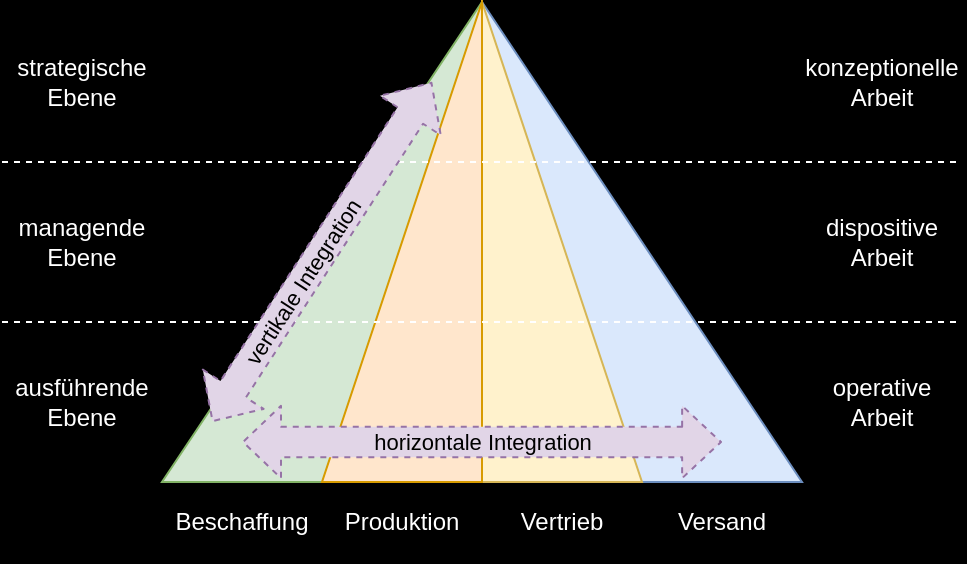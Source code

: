 <mxfile compressed="false" version="14.1.8" type="device">
  <diagram id="odD68Bg2jHf-iPMXn6Zt" name="Seite-1">
    <mxGraphModel dx="652" dy="414" grid="1" gridSize="10" guides="1" tooltips="1" connect="1" arrows="1" fold="1" page="1" pageScale="1" pageWidth="827" pageHeight="1169" background="#000000" math="0" shadow="0">
      <root>
        <mxCell id="0" />
        <mxCell id="1" parent="0" />
        <mxCell id="-JOJrbjge3SrcHK9dkau-4" value="" style="verticalLabelPosition=bottom;verticalAlign=top;html=1;shape=mxgraph.basic.orthogonal_triangle;fillColor=#dae8fc;strokeColor=#6c8ebf;" vertex="1" parent="1">
          <mxGeometry x="360" y="80" width="160" height="240" as="geometry" />
        </mxCell>
        <mxCell id="-JOJrbjge3SrcHK9dkau-6" value="" style="verticalLabelPosition=bottom;verticalAlign=top;html=1;shape=mxgraph.basic.orthogonal_triangle;flipH=1;fillColor=#d5e8d4;strokeColor=#82b366;" vertex="1" parent="1">
          <mxGeometry x="200" y="80" width="160" height="240" as="geometry" />
        </mxCell>
        <mxCell id="-JOJrbjge3SrcHK9dkau-3" value="" style="verticalLabelPosition=bottom;verticalAlign=top;html=1;shape=mxgraph.basic.orthogonal_triangle;fillColor=#fff2cc;strokeColor=#d6b656;" vertex="1" parent="1">
          <mxGeometry x="360" y="80" width="80" height="240" as="geometry" />
        </mxCell>
        <mxCell id="-JOJrbjge3SrcHK9dkau-5" value="" style="verticalLabelPosition=bottom;verticalAlign=top;html=1;shape=mxgraph.basic.orthogonal_triangle;flipH=1;fillColor=#ffe6cc;strokeColor=#d79b00;" vertex="1" parent="1">
          <mxGeometry x="280" y="80" width="80" height="240" as="geometry" />
        </mxCell>
        <mxCell id="-JOJrbjge3SrcHK9dkau-7" value="Beschaffung" style="text;html=1;strokeColor=none;fillColor=none;align=center;verticalAlign=middle;whiteSpace=wrap;rounded=0;fontColor=#FFFFFF;" vertex="1" parent="1">
          <mxGeometry x="200" y="320" width="80" height="40" as="geometry" />
        </mxCell>
        <mxCell id="-JOJrbjge3SrcHK9dkau-9" value="Produktion" style="text;html=1;strokeColor=none;fillColor=none;align=center;verticalAlign=middle;whiteSpace=wrap;rounded=0;fontColor=#FFFFFF;" vertex="1" parent="1">
          <mxGeometry x="280" y="320" width="80" height="40" as="geometry" />
        </mxCell>
        <mxCell id="-JOJrbjge3SrcHK9dkau-10" value="Vertrieb" style="text;html=1;strokeColor=none;fillColor=none;align=center;verticalAlign=middle;whiteSpace=wrap;rounded=0;fontColor=#FFFFFF;" vertex="1" parent="1">
          <mxGeometry x="360" y="320" width="80" height="40" as="geometry" />
        </mxCell>
        <mxCell id="-JOJrbjge3SrcHK9dkau-11" value="Versand" style="text;html=1;strokeColor=none;fillColor=none;align=center;verticalAlign=middle;whiteSpace=wrap;rounded=0;fontColor=#FFFFFF;" vertex="1" parent="1">
          <mxGeometry x="440" y="320" width="80" height="40" as="geometry" />
        </mxCell>
        <mxCell id="-JOJrbjge3SrcHK9dkau-14" value="" style="endArrow=none;dashed=1;html=1;strokeColor=#FFFFFF;" edge="1" parent="1">
          <mxGeometry width="50" height="50" relative="1" as="geometry">
            <mxPoint x="120" y="240" as="sourcePoint" />
            <mxPoint x="600" y="240" as="targetPoint" />
          </mxGeometry>
        </mxCell>
        <mxCell id="-JOJrbjge3SrcHK9dkau-15" value="" style="endArrow=none;dashed=1;html=1;strokeColor=#FFFFFF;" edge="1" parent="1">
          <mxGeometry width="50" height="50" relative="1" as="geometry">
            <mxPoint x="120" y="160" as="sourcePoint" />
            <mxPoint x="600" y="160" as="targetPoint" />
          </mxGeometry>
        </mxCell>
        <mxCell id="-JOJrbjge3SrcHK9dkau-16" value="konzeptionelle&lt;br&gt;Arbeit" style="text;html=1;strokeColor=none;fillColor=none;align=center;verticalAlign=middle;whiteSpace=wrap;rounded=0;fontColor=#FFFFFF;" vertex="1" parent="1">
          <mxGeometry x="520" y="100" width="80" height="40" as="geometry" />
        </mxCell>
        <mxCell id="-JOJrbjge3SrcHK9dkau-17" value="dispositive&lt;br&gt;Arbeit" style="text;html=1;strokeColor=none;fillColor=none;align=center;verticalAlign=middle;whiteSpace=wrap;rounded=0;fontColor=#FFFFFF;" vertex="1" parent="1">
          <mxGeometry x="520" y="180" width="80" height="40" as="geometry" />
        </mxCell>
        <mxCell id="-JOJrbjge3SrcHK9dkau-18" value="operative&lt;br&gt;Arbeit" style="text;html=1;strokeColor=none;fillColor=none;align=center;verticalAlign=middle;whiteSpace=wrap;rounded=0;fontColor=#FFFFFF;" vertex="1" parent="1">
          <mxGeometry x="520" y="260" width="80" height="40" as="geometry" />
        </mxCell>
        <mxCell id="-JOJrbjge3SrcHK9dkau-19" value="strategische&lt;br&gt;Ebene" style="text;html=1;strokeColor=none;fillColor=none;align=center;verticalAlign=middle;whiteSpace=wrap;rounded=0;fontColor=#FFFFFF;" vertex="1" parent="1">
          <mxGeometry x="120" y="100" width="80" height="40" as="geometry" />
        </mxCell>
        <mxCell id="-JOJrbjge3SrcHK9dkau-20" value="managende&lt;br&gt;Ebene" style="text;html=1;strokeColor=none;fillColor=none;align=center;verticalAlign=middle;whiteSpace=wrap;rounded=0;fontColor=#FFFFFF;" vertex="1" parent="1">
          <mxGeometry x="120" y="180" width="80" height="40" as="geometry" />
        </mxCell>
        <mxCell id="-JOJrbjge3SrcHK9dkau-21" value="ausführende&lt;br&gt;Ebene" style="text;html=1;strokeColor=none;fillColor=none;align=center;verticalAlign=middle;whiteSpace=wrap;rounded=0;fontColor=#FFFFFF;" vertex="1" parent="1">
          <mxGeometry x="120" y="260" width="80" height="40" as="geometry" />
        </mxCell>
        <mxCell id="-JOJrbjge3SrcHK9dkau-27" value="" style="shape=flexArrow;endArrow=classic;html=1;strokeWidth=1;fillColor=#e1d5e7;strokeColor=#9673a6;startArrow=block;width=15.172;startSize=6.145;dashed=1;" edge="1" parent="1">
          <mxGeometry width="50" height="50" relative="1" as="geometry">
            <mxPoint x="335" y="120" as="sourcePoint" />
            <mxPoint x="225" y="290" as="targetPoint" />
          </mxGeometry>
        </mxCell>
        <mxCell id="-JOJrbjge3SrcHK9dkau-28" value="vertikale Integration" style="edgeLabel;html=1;align=center;verticalAlign=middle;resizable=0;points=[];labelBackgroundColor=none;rotation=-57;" vertex="1" connectable="0" parent="-JOJrbjge3SrcHK9dkau-27">
          <mxGeometry x="0.316" y="-2" relative="1" as="geometry">
            <mxPoint x="8.99" y="-10.66" as="offset" />
          </mxGeometry>
        </mxCell>
        <mxCell id="-JOJrbjge3SrcHK9dkau-29" value="" style="shape=flexArrow;endArrow=classic;html=1;strokeWidth=1;fillColor=#e1d5e7;strokeColor=#9673a6;startArrow=block;width=15.172;startSize=6.145;dashed=1;" edge="1" parent="1">
          <mxGeometry width="50" height="50" relative="1" as="geometry">
            <mxPoint x="480" y="300" as="sourcePoint" />
            <mxPoint x="240" y="300" as="targetPoint" />
          </mxGeometry>
        </mxCell>
        <mxCell id="-JOJrbjge3SrcHK9dkau-30" value="horizontale Integration" style="edgeLabel;html=1;align=center;verticalAlign=middle;resizable=0;points=[];labelBackgroundColor=none;rotation=0;" vertex="1" connectable="0" parent="-JOJrbjge3SrcHK9dkau-29">
          <mxGeometry x="0.316" y="-2" relative="1" as="geometry">
            <mxPoint x="37.93" y="2" as="offset" />
          </mxGeometry>
        </mxCell>
      </root>
    </mxGraphModel>
  </diagram>
</mxfile>
